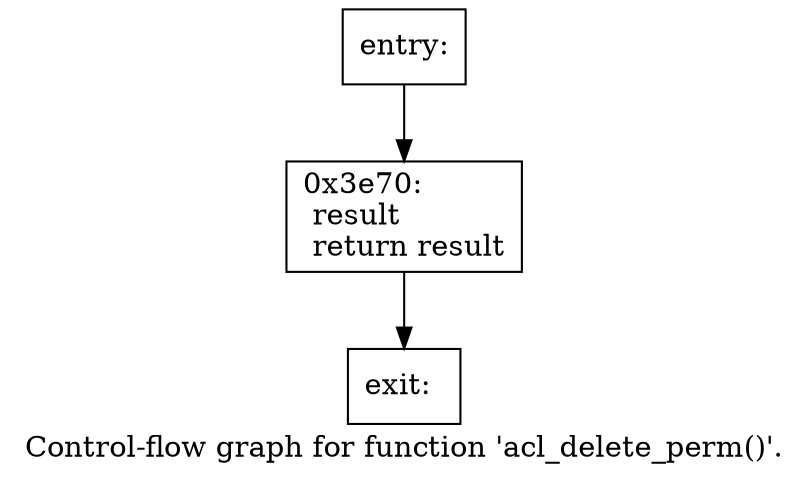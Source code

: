 digraph "Control-flow graph for function 'acl_delete_perm()'." {
  label="Control-flow graph for function 'acl_delete_perm()'.";
  node [shape=record];

  Node07970CC0 [label="{entry:\l}"];
  Node07970CC0 -> Node07970528;
  Node07970528 [label="{0x3e70:\l  result\l  return result\l}"];
  Node07970528 -> Node079709F0;
  Node079709F0 [label="{exit:\l}"];

}

